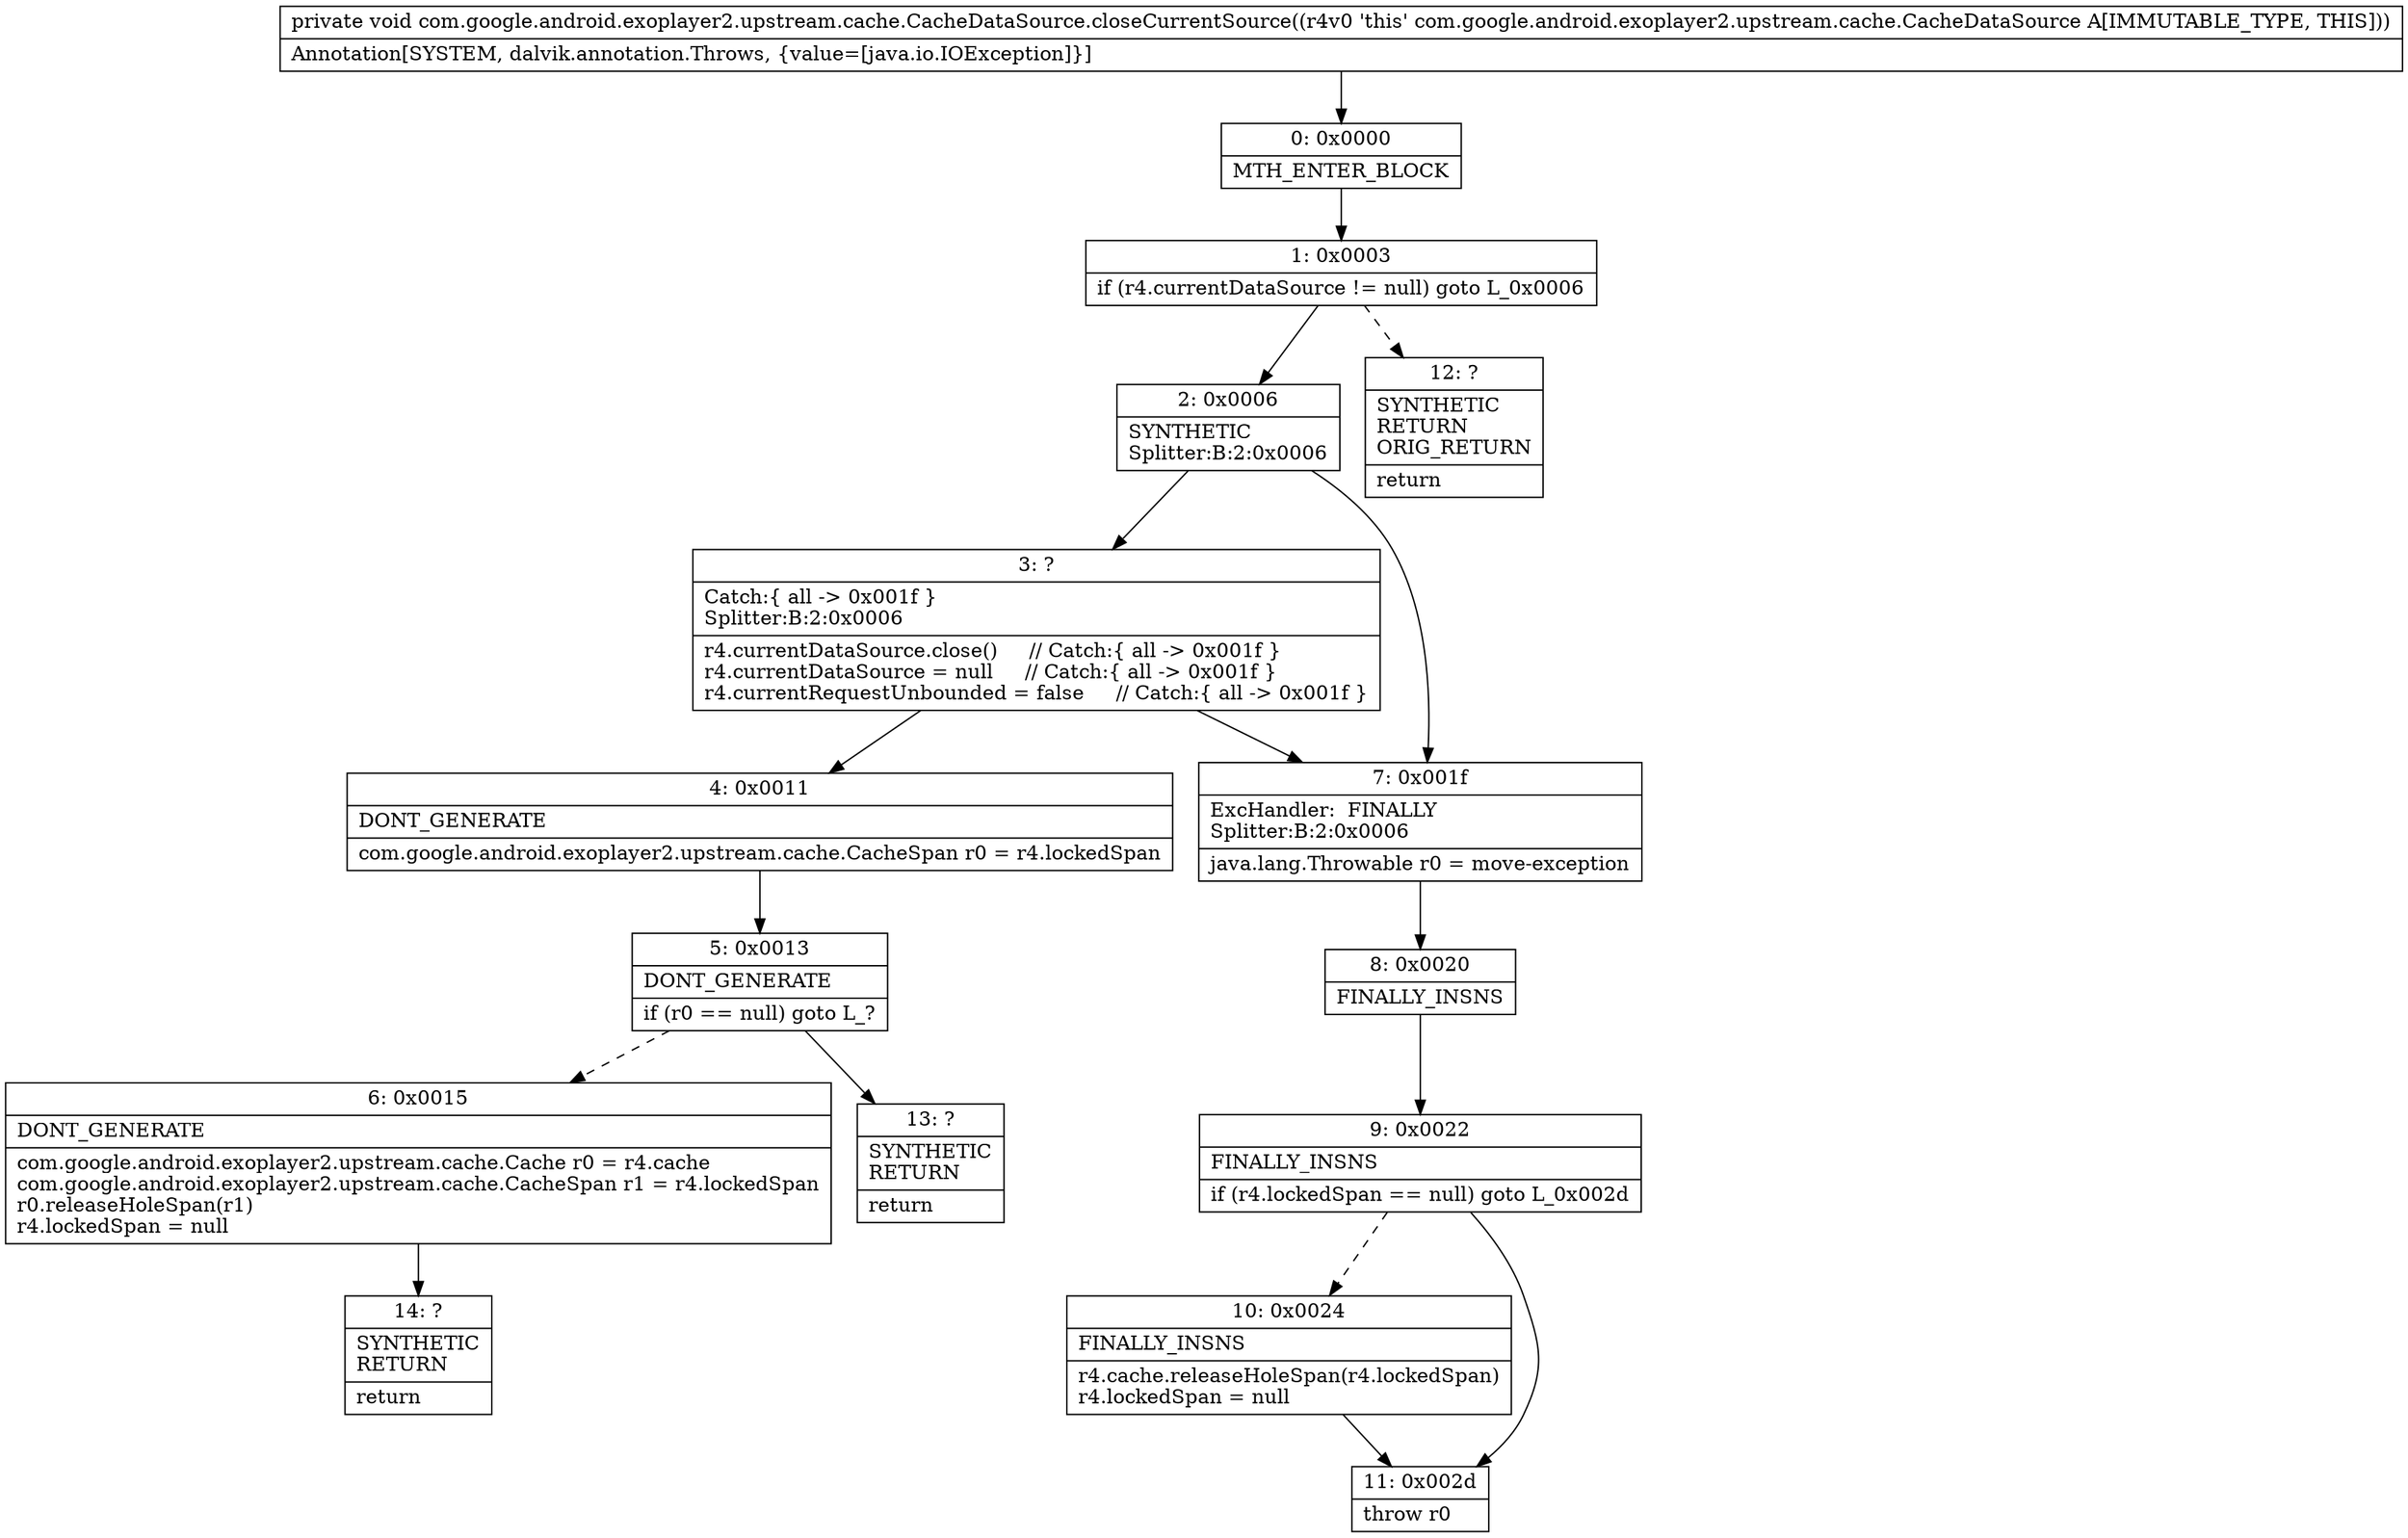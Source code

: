 digraph "CFG forcom.google.android.exoplayer2.upstream.cache.CacheDataSource.closeCurrentSource()V" {
Node_0 [shape=record,label="{0\:\ 0x0000|MTH_ENTER_BLOCK\l}"];
Node_1 [shape=record,label="{1\:\ 0x0003|if (r4.currentDataSource != null) goto L_0x0006\l}"];
Node_2 [shape=record,label="{2\:\ 0x0006|SYNTHETIC\lSplitter:B:2:0x0006\l}"];
Node_3 [shape=record,label="{3\:\ ?|Catch:\{ all \-\> 0x001f \}\lSplitter:B:2:0x0006\l|r4.currentDataSource.close()     \/\/ Catch:\{ all \-\> 0x001f \}\lr4.currentDataSource = null     \/\/ Catch:\{ all \-\> 0x001f \}\lr4.currentRequestUnbounded = false     \/\/ Catch:\{ all \-\> 0x001f \}\l}"];
Node_4 [shape=record,label="{4\:\ 0x0011|DONT_GENERATE\l|com.google.android.exoplayer2.upstream.cache.CacheSpan r0 = r4.lockedSpan\l}"];
Node_5 [shape=record,label="{5\:\ 0x0013|DONT_GENERATE\l|if (r0 == null) goto L_?\l}"];
Node_6 [shape=record,label="{6\:\ 0x0015|DONT_GENERATE\l|com.google.android.exoplayer2.upstream.cache.Cache r0 = r4.cache\lcom.google.android.exoplayer2.upstream.cache.CacheSpan r1 = r4.lockedSpan\lr0.releaseHoleSpan(r1)\lr4.lockedSpan = null\l}"];
Node_7 [shape=record,label="{7\:\ 0x001f|ExcHandler:  FINALLY\lSplitter:B:2:0x0006\l|java.lang.Throwable r0 = move\-exception\l}"];
Node_8 [shape=record,label="{8\:\ 0x0020|FINALLY_INSNS\l}"];
Node_9 [shape=record,label="{9\:\ 0x0022|FINALLY_INSNS\l|if (r4.lockedSpan == null) goto L_0x002d\l}"];
Node_10 [shape=record,label="{10\:\ 0x0024|FINALLY_INSNS\l|r4.cache.releaseHoleSpan(r4.lockedSpan)\lr4.lockedSpan = null\l}"];
Node_11 [shape=record,label="{11\:\ 0x002d|throw r0\l}"];
Node_12 [shape=record,label="{12\:\ ?|SYNTHETIC\lRETURN\lORIG_RETURN\l|return\l}"];
Node_13 [shape=record,label="{13\:\ ?|SYNTHETIC\lRETURN\l|return\l}"];
Node_14 [shape=record,label="{14\:\ ?|SYNTHETIC\lRETURN\l|return\l}"];
MethodNode[shape=record,label="{private void com.google.android.exoplayer2.upstream.cache.CacheDataSource.closeCurrentSource((r4v0 'this' com.google.android.exoplayer2.upstream.cache.CacheDataSource A[IMMUTABLE_TYPE, THIS]))  | Annotation[SYSTEM, dalvik.annotation.Throws, \{value=[java.io.IOException]\}]\l}"];
MethodNode -> Node_0;
Node_0 -> Node_1;
Node_1 -> Node_2;
Node_1 -> Node_12[style=dashed];
Node_2 -> Node_3;
Node_2 -> Node_7;
Node_3 -> Node_4;
Node_3 -> Node_7;
Node_4 -> Node_5;
Node_5 -> Node_6[style=dashed];
Node_5 -> Node_13;
Node_6 -> Node_14;
Node_7 -> Node_8;
Node_8 -> Node_9;
Node_9 -> Node_10[style=dashed];
Node_9 -> Node_11;
Node_10 -> Node_11;
}

